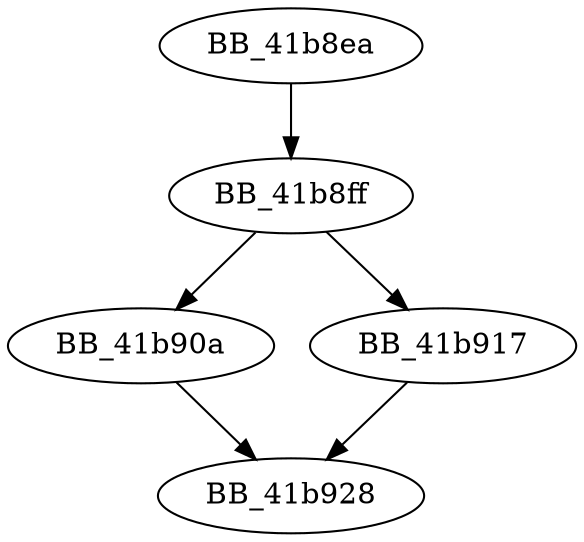 DiGraph __getbuf{
BB_41b8ea->BB_41b8ff
BB_41b8ff->BB_41b90a
BB_41b8ff->BB_41b917
BB_41b90a->BB_41b928
BB_41b917->BB_41b928
}
